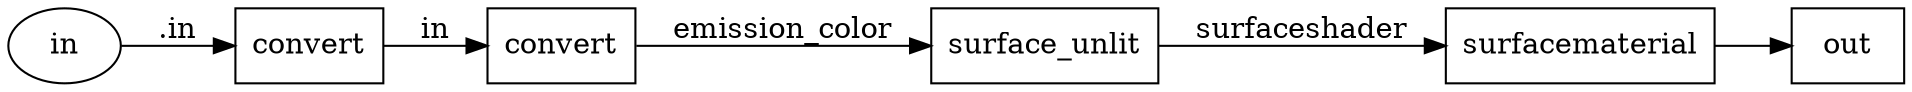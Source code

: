 digraph {
  rankdir = LR;
    NG_convert_boolean_material_surfacematerial [label= "surfacematerial"];
    NG_convert_boolean_material_surfacematerial[shape = box];
    NG_convert_boolean_material_surfacematerial ->     NG_convert_boolean_material_out;
    NG_convert_boolean_material_out [label= "out"];
    NG_convert_boolean_material_out[shape = box]; 
    NG_convert_boolean_material_surface_unlit [label= "surface_unlit"];
    NG_convert_boolean_material_surface_unlit[shape = box];
    NG_convert_boolean_material_surface_unlit ->     NG_convert_boolean_material_surfacematerial [label= "surfaceshader"];
    NG_convert_boolean_material_surfacematerial [label= "surfacematerial"];
    NG_convert_boolean_material_surfacematerial[shape = box]; 
    NG_convert_boolean_material_float_to_color3 [label= "convert"];
    NG_convert_boolean_material_float_to_color3[shape = box];
    NG_convert_boolean_material_float_to_color3 ->     NG_convert_boolean_material_surface_unlit [label= "emission_color"];
    NG_convert_boolean_material_surface_unlit [label= "surface_unlit"];
    NG_convert_boolean_material_surface_unlit[shape = box]; 
    NG_convert_boolean_material_bool_to_float [label= "convert"];
    NG_convert_boolean_material_bool_to_float[shape = box];
    NG_convert_boolean_material_bool_to_float ->     NG_convert_boolean_material_float_to_color3 [label= "in"];
    NG_convert_boolean_material_float_to_color3 [label= "convert"];
    NG_convert_boolean_material_float_to_color3[shape = box]; 
    NG_convert_boolean_material_inINT [label="in"];
    NG_convert_boolean_material_inINT [shape = ellipse];
    NG_convert_boolean_material_bool_to_float [label="convert"];
    NG_convert_boolean_material_inINT -> NG_convert_boolean_material_bool_to_float [label=".in"];
}
